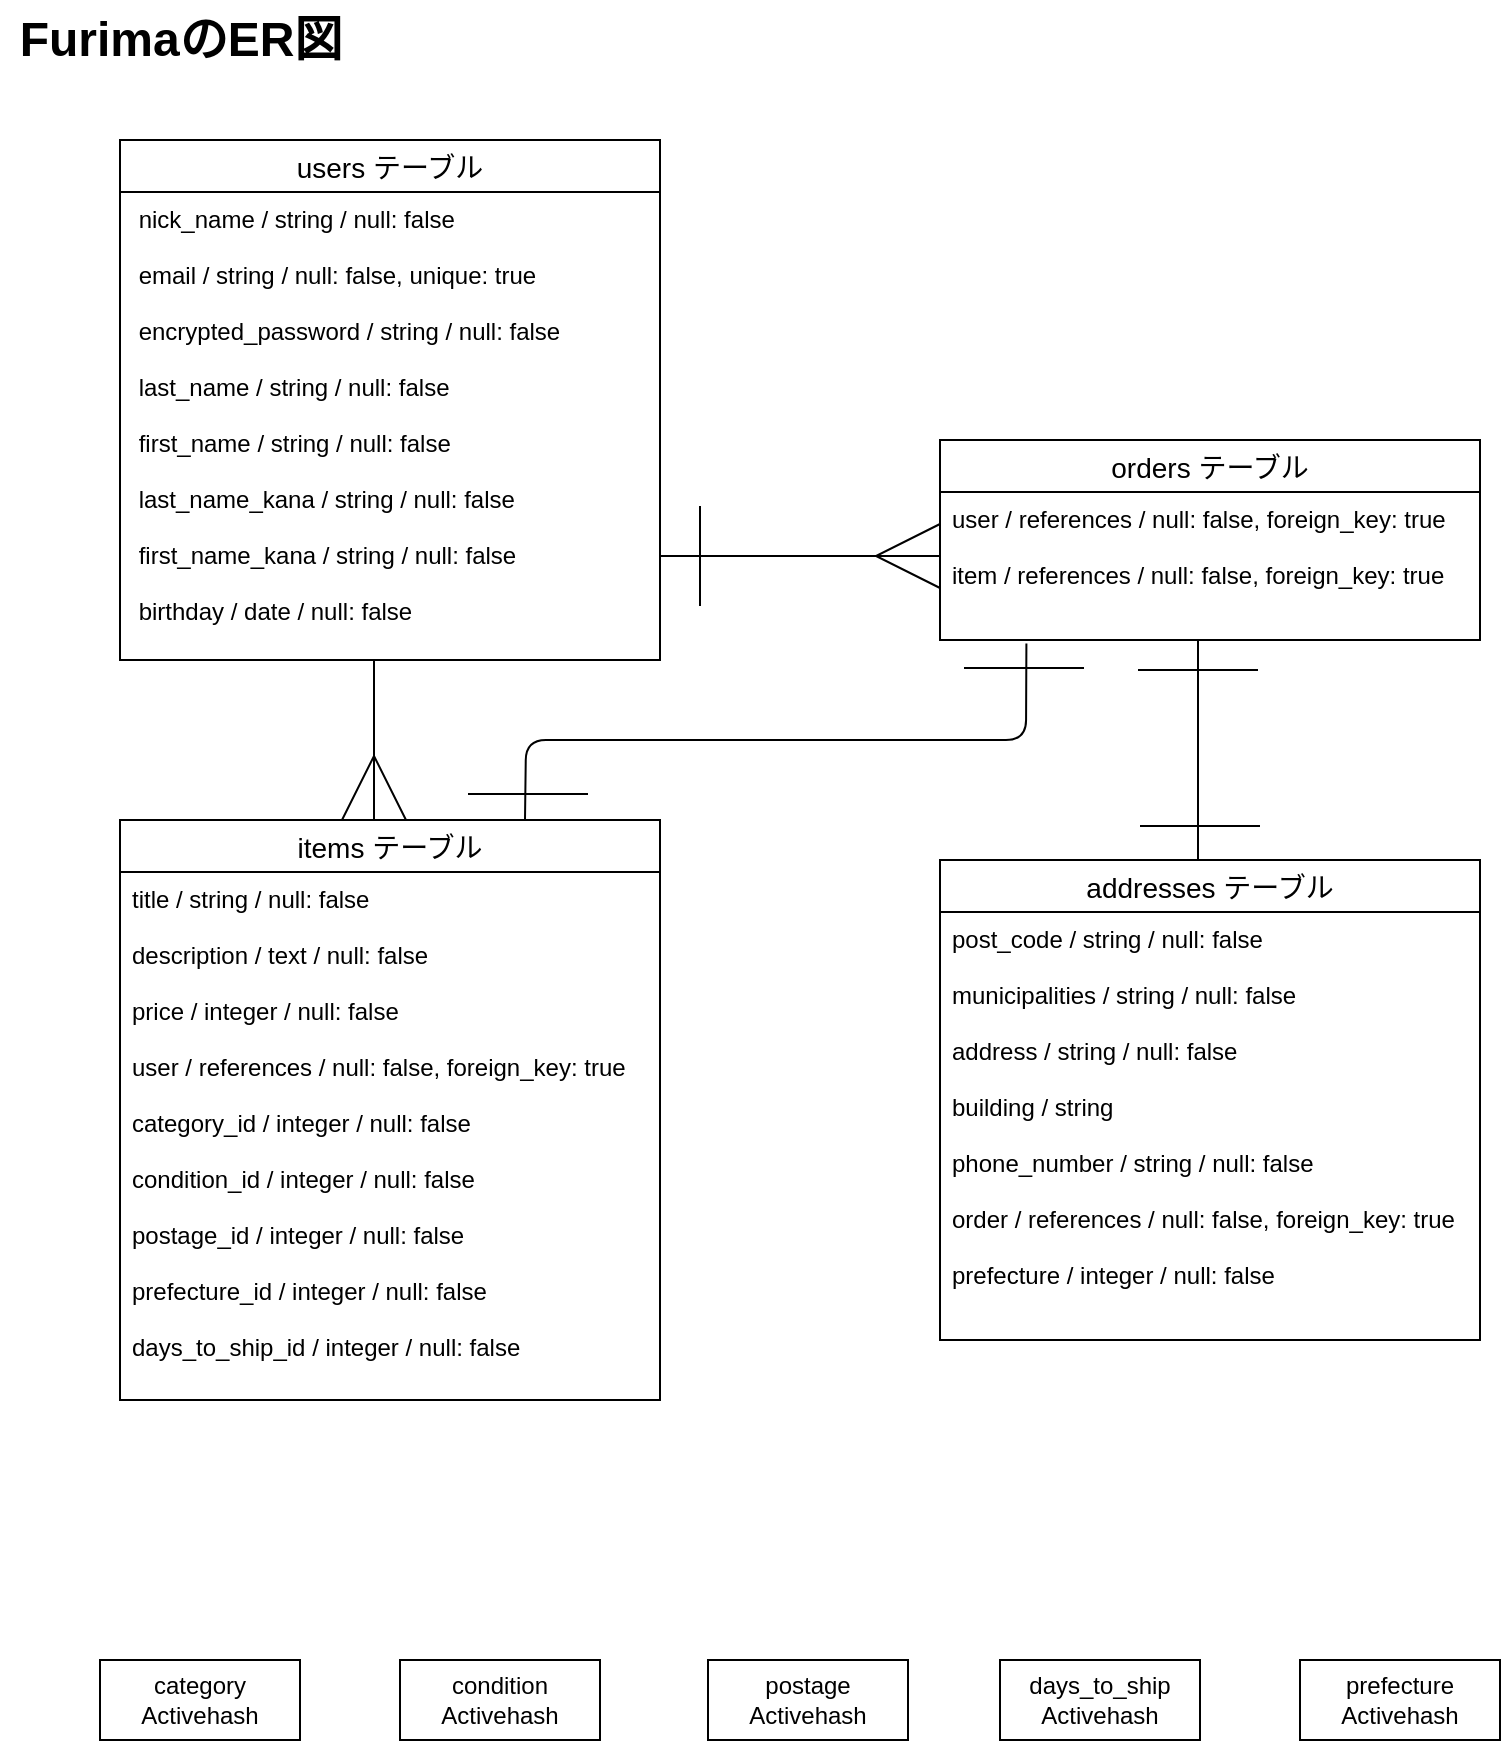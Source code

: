 <mxfile>
    <diagram id="7jUSsZWPYsn3FK-B-ueD" name="ページ1">
        <mxGraphModel dx="1155" dy="895" grid="1" gridSize="10" guides="1" tooltips="1" connect="1" arrows="1" fold="1" page="1" pageScale="1" pageWidth="827" pageHeight="1169" math="0" shadow="0">
            <root>
                <mxCell id="0"/>
                <mxCell id="1" parent="0"/>
                <mxCell id="97" style="edgeStyle=none;html=1;entryX=0.5;entryY=0;entryDx=0;entryDy=0;endArrow=ERmany;endFill=0;endSize=30;strokeColor=default;" edge="1" parent="1">
                    <mxGeometry relative="1" as="geometry">
                        <mxPoint x="197" y="330" as="sourcePoint"/>
                        <mxPoint x="197" y="410" as="targetPoint"/>
                    </mxGeometry>
                </mxCell>
                <mxCell id="58" value="users テーブル" style="swimlane;fontStyle=0;childLayout=stackLayout;horizontal=1;startSize=26;horizontalStack=0;resizeParent=1;resizeParentMax=0;resizeLast=0;collapsible=1;marginBottom=0;align=center;fontSize=14;" vertex="1" parent="1">
                    <mxGeometry x="70" y="70" width="270" height="260" as="geometry">
                        <mxRectangle x="20" y="10" width="120" height="26" as="alternateBounds"/>
                    </mxGeometry>
                </mxCell>
                <mxCell id="59" value=" nick_name / string / null: false &#10;&#10; email / string / null: false, unique: true &#10;&#10; encrypted_password / string / null: false &#10;&#10; last_name / string / null: false &#10;&#10; first_name / string / null: false &#10;&#10; last_name_kana / string / null: false &#10;&#10; first_name_kana / string / null: false &#10;&#10; birthday / date / null: false " style="text;strokeColor=none;fillColor=none;spacingLeft=4;spacingRight=4;overflow=hidden;rotatable=0;points=[[0,0.5],[1,0.5]];portConstraint=eastwest;fontSize=12;" vertex="1" parent="58">
                    <mxGeometry y="26" width="270" height="234" as="geometry"/>
                </mxCell>
                <mxCell id="100" style="edgeStyle=none;html=1;exitX=0.75;exitY=0;exitDx=0;exitDy=0;endArrow=none;endFill=0;endSize=30;strokeColor=default;entryX=0.16;entryY=1.023;entryDx=0;entryDy=0;entryPerimeter=0;" edge="1" parent="1" source="67" target="95">
                    <mxGeometry relative="1" as="geometry">
                        <Array as="points">
                            <mxPoint x="273" y="370"/>
                            <mxPoint x="523" y="370"/>
                        </Array>
                    </mxGeometry>
                </mxCell>
                <mxCell id="67" value="items テーブル" style="swimlane;fontStyle=0;childLayout=stackLayout;horizontal=1;startSize=26;horizontalStack=0;resizeParent=1;resizeParentMax=0;resizeLast=0;collapsible=1;marginBottom=0;align=center;fontSize=14;" vertex="1" parent="1">
                    <mxGeometry x="70" y="410" width="270" height="290" as="geometry"/>
                </mxCell>
                <mxCell id="68" value="title / string / null: false &#10;&#10;description / text / null: false&#10;&#10;price / integer / null: false&#10;&#10;user / references / null: false, foreign_key: true&#10;&#10;category_id / integer / null: false&#10;&#10;condition_id / integer / null: false &#10;&#10;postage_id / integer / null: false&#10;&#10;prefecture_id / integer / null: false&#10;&#10;days_to_ship_id / integer / null: false&#10;" style="text;strokeColor=none;fillColor=none;spacingLeft=4;spacingRight=4;overflow=hidden;rotatable=0;points=[[0,0.5],[1,0.5]];portConstraint=eastwest;fontSize=12;" vertex="1" parent="67">
                    <mxGeometry y="26" width="270" height="264" as="geometry"/>
                </mxCell>
                <mxCell id="77" value="addresses テーブル" style="swimlane;fontStyle=0;childLayout=stackLayout;horizontal=1;startSize=26;horizontalStack=0;resizeParent=1;resizeParentMax=0;resizeLast=0;collapsible=1;marginBottom=0;align=center;fontSize=14;" vertex="1" parent="1">
                    <mxGeometry x="480" y="430" width="270" height="240" as="geometry"/>
                </mxCell>
                <mxCell id="78" value="post_code / string / null: false&#10;&#10;municipalities / string / null: false&#10;&#10;address / string / null: false&#10;&#10;building / string &#10;&#10;phone_number / string / null: false&#10;&#10;order / references / null: false, foreign_key: true&#10;&#10;prefecture / integer / null: false" style="text;strokeColor=none;fillColor=none;spacingLeft=4;spacingRight=4;overflow=hidden;rotatable=0;points=[[0,0.5],[1,0.5]];portConstraint=eastwest;fontSize=12;" vertex="1" parent="77">
                    <mxGeometry y="26" width="270" height="214" as="geometry"/>
                </mxCell>
                <mxCell id="93" value="FurimaのER図" style="text;strokeColor=none;fillColor=none;html=1;fontSize=24;fontStyle=1;verticalAlign=middle;align=center;" vertex="1" parent="1">
                    <mxGeometry x="10" width="180" height="40" as="geometry"/>
                </mxCell>
                <mxCell id="98" style="edgeStyle=none;html=1;entryX=0.5;entryY=0;entryDx=0;entryDy=0;endArrow=none;endFill=0;endSize=30;strokeColor=default;" edge="1" parent="1">
                    <mxGeometry relative="1" as="geometry">
                        <mxPoint x="609" y="320" as="sourcePoint"/>
                        <mxPoint x="609" y="430" as="targetPoint"/>
                    </mxGeometry>
                </mxCell>
                <mxCell id="94" value="orders テーブル" style="swimlane;fontStyle=0;childLayout=stackLayout;horizontal=1;startSize=26;horizontalStack=0;resizeParent=1;resizeParentMax=0;resizeLast=0;collapsible=1;marginBottom=0;align=center;fontSize=14;" vertex="1" parent="1">
                    <mxGeometry x="480" y="220" width="270" height="100" as="geometry"/>
                </mxCell>
                <mxCell id="95" value="user / references / null: false, foreign_key: true&#10;&#10;item / references / null: false, foreign_key: true" style="text;strokeColor=none;fillColor=none;spacingLeft=4;spacingRight=4;overflow=hidden;rotatable=0;points=[[0,0.5],[1,0.5]];portConstraint=eastwest;fontSize=12;" vertex="1" parent="94">
                    <mxGeometry y="26" width="270" height="74" as="geometry"/>
                </mxCell>
                <mxCell id="96" style="edgeStyle=none;html=1;endArrow=ERmany;endFill=0;endSize=30;strokeColor=default;" edge="1" parent="1">
                    <mxGeometry relative="1" as="geometry">
                        <mxPoint x="480" y="278" as="targetPoint"/>
                        <mxPoint x="340" y="278" as="sourcePoint"/>
                    </mxGeometry>
                </mxCell>
                <mxCell id="102" value="" style="endArrow=none;html=1;endSize=30;strokeColor=default;" edge="1" parent="1">
                    <mxGeometry width="50" height="50" relative="1" as="geometry">
                        <mxPoint x="580" y="413" as="sourcePoint"/>
                        <mxPoint x="640" y="413" as="targetPoint"/>
                    </mxGeometry>
                </mxCell>
                <mxCell id="103" value="" style="endArrow=none;html=1;endSize=30;strokeColor=default;" edge="1" parent="1">
                    <mxGeometry width="50" height="50" relative="1" as="geometry">
                        <mxPoint x="579" y="335.0" as="sourcePoint"/>
                        <mxPoint x="639" y="335.0" as="targetPoint"/>
                    </mxGeometry>
                </mxCell>
                <mxCell id="104" value="" style="endArrow=none;html=1;endSize=30;strokeColor=default;" edge="1" parent="1">
                    <mxGeometry width="50" height="50" relative="1" as="geometry">
                        <mxPoint x="244" y="397.0" as="sourcePoint"/>
                        <mxPoint x="304" y="397" as="targetPoint"/>
                    </mxGeometry>
                </mxCell>
                <mxCell id="105" value="" style="endArrow=none;html=1;endSize=30;strokeColor=default;" edge="1" parent="1">
                    <mxGeometry width="50" height="50" relative="1" as="geometry">
                        <mxPoint x="492" y="334.0" as="sourcePoint"/>
                        <mxPoint x="552" y="334.0" as="targetPoint"/>
                    </mxGeometry>
                </mxCell>
                <mxCell id="106" value="" style="endArrow=none;html=1;endSize=30;strokeColor=default;" edge="1" parent="1">
                    <mxGeometry width="50" height="50" relative="1" as="geometry">
                        <mxPoint x="360" y="303" as="sourcePoint"/>
                        <mxPoint x="360" y="253" as="targetPoint"/>
                    </mxGeometry>
                </mxCell>
                <mxCell id="107" value="prefecture&lt;br&gt;Activehash" style="whiteSpace=wrap;html=1;align=center;" vertex="1" parent="1">
                    <mxGeometry x="660" y="830" width="100" height="40" as="geometry"/>
                </mxCell>
                <mxCell id="109" value="category&lt;br&gt;Activehash" style="whiteSpace=wrap;html=1;align=center;" vertex="1" parent="1">
                    <mxGeometry x="60" y="830" width="100" height="40" as="geometry"/>
                </mxCell>
                <mxCell id="110" value="condition&lt;br&gt;Activehash" style="whiteSpace=wrap;html=1;align=center;" vertex="1" parent="1">
                    <mxGeometry x="210" y="830" width="100" height="40" as="geometry"/>
                </mxCell>
                <mxCell id="111" value="postage&lt;br&gt;Activehash" style="whiteSpace=wrap;html=1;align=center;" vertex="1" parent="1">
                    <mxGeometry x="364" y="830" width="100" height="40" as="geometry"/>
                </mxCell>
                <mxCell id="112" value="days_to_ship&lt;br&gt;Activehash" style="whiteSpace=wrap;html=1;align=center;" vertex="1" parent="1">
                    <mxGeometry x="510" y="830" width="100" height="40" as="geometry"/>
                </mxCell>
            </root>
        </mxGraphModel>
    </diagram>
</mxfile>